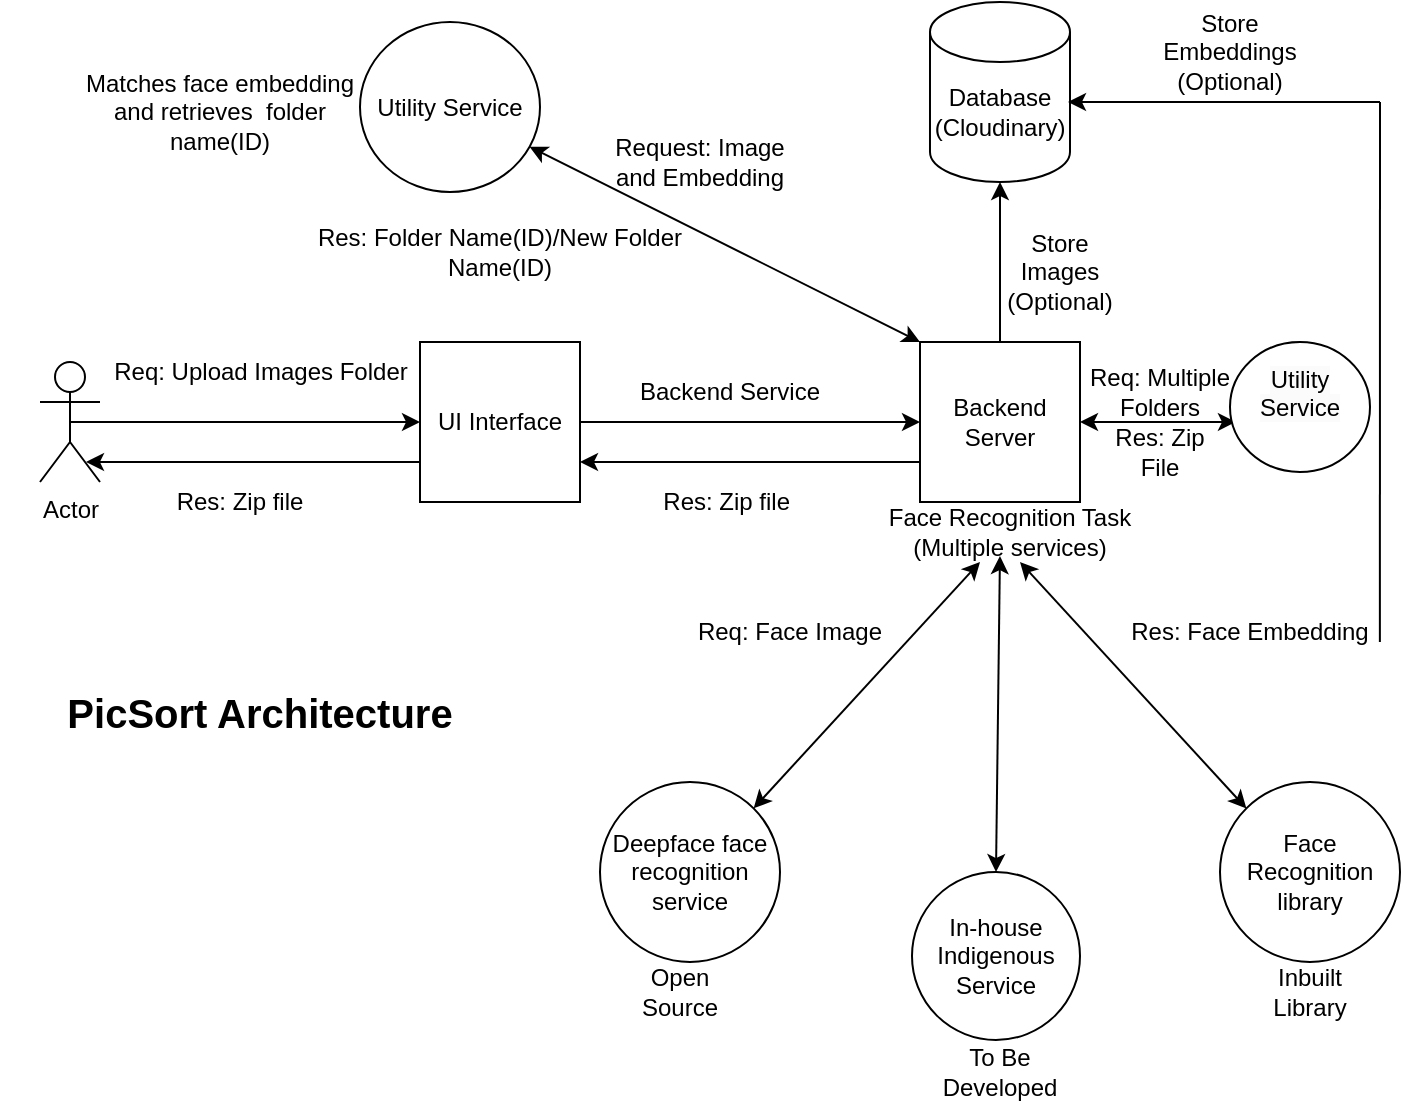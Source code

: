 <mxfile version="26.1.1">
  <diagram name="Page-1" id="evCNygtqrq1rDyB1nxnP">
    <mxGraphModel dx="882" dy="510" grid="1" gridSize="10" guides="1" tooltips="1" connect="1" arrows="1" fold="1" page="1" pageScale="1" pageWidth="850" pageHeight="1100" math="0" shadow="0">
      <root>
        <mxCell id="0" />
        <mxCell id="1" parent="0" />
        <mxCell id="Bs0pS7myrXdgCBwL285e-2" value="Actor" style="shape=umlActor;verticalLabelPosition=bottom;verticalAlign=top;outlineConnect=0;html=1;" vertex="1" parent="1">
          <mxGeometry x="160" y="210" width="30" height="60" as="geometry" />
        </mxCell>
        <mxCell id="Bs0pS7myrXdgCBwL285e-3" value="" style="endArrow=classic;html=1;rounded=0;entryX=0;entryY=0.5;entryDx=0;entryDy=0;exitX=0.5;exitY=0.5;exitDx=0;exitDy=0;exitPerimeter=0;" edge="1" parent="1" source="Bs0pS7myrXdgCBwL285e-2" target="Bs0pS7myrXdgCBwL285e-4">
          <mxGeometry width="50" height="50" relative="1" as="geometry">
            <mxPoint x="200" y="239.5" as="sourcePoint" />
            <mxPoint x="340" y="239.5" as="targetPoint" />
          </mxGeometry>
        </mxCell>
        <mxCell id="Bs0pS7myrXdgCBwL285e-4" value="" style="whiteSpace=wrap;html=1;aspect=fixed;" vertex="1" parent="1">
          <mxGeometry x="350" y="200" width="80" height="80" as="geometry" />
        </mxCell>
        <mxCell id="Bs0pS7myrXdgCBwL285e-6" value="UI Interface" style="text;strokeColor=none;align=center;fillColor=none;html=1;verticalAlign=middle;whiteSpace=wrap;rounded=0;" vertex="1" parent="1">
          <mxGeometry x="355" y="225" width="70" height="30" as="geometry" />
        </mxCell>
        <mxCell id="Bs0pS7myrXdgCBwL285e-7" value="PicSort Architecture" style="text;strokeColor=none;align=center;fillColor=none;html=1;verticalAlign=middle;whiteSpace=wrap;rounded=0;fontStyle=1;fontSize=20;" vertex="1" parent="1">
          <mxGeometry x="140" y="370" width="260" height="30" as="geometry" />
        </mxCell>
        <mxCell id="Bs0pS7myrXdgCBwL285e-9" value="Req: Upload Images Folder" style="text;html=1;align=center;verticalAlign=middle;resizable=0;points=[];autosize=1;strokeColor=none;fillColor=none;" vertex="1" parent="1">
          <mxGeometry x="185" y="200" width="170" height="30" as="geometry" />
        </mxCell>
        <mxCell id="Bs0pS7myrXdgCBwL285e-11" value="" style="endArrow=classic;html=1;rounded=0;entryX=0;entryY=0.5;entryDx=0;entryDy=0;exitX=1;exitY=0.5;exitDx=0;exitDy=0;" edge="1" parent="1" source="Bs0pS7myrXdgCBwL285e-4" target="Bs0pS7myrXdgCBwL285e-20">
          <mxGeometry width="50" height="50" relative="1" as="geometry">
            <mxPoint x="440" y="239.5" as="sourcePoint" />
            <mxPoint x="580" y="240" as="targetPoint" />
          </mxGeometry>
        </mxCell>
        <mxCell id="Bs0pS7myrXdgCBwL285e-12" value="Backend Service" style="text;strokeColor=none;align=center;fillColor=none;html=1;verticalAlign=middle;whiteSpace=wrap;rounded=0;" vertex="1" parent="1">
          <mxGeometry x="450" y="210" width="110" height="30" as="geometry" />
        </mxCell>
        <mxCell id="Bs0pS7myrXdgCBwL285e-13" value="" style="shape=cylinder3;whiteSpace=wrap;html=1;boundedLbl=1;backgroundOutline=1;size=15;" vertex="1" parent="1">
          <mxGeometry x="605" y="30" width="70" height="90" as="geometry" />
        </mxCell>
        <mxCell id="Bs0pS7myrXdgCBwL285e-15" value="Database (Cloudinary)" style="text;strokeColor=none;align=center;fillColor=none;html=1;verticalAlign=middle;whiteSpace=wrap;rounded=0;" vertex="1" parent="1">
          <mxGeometry x="610" y="70" width="60" height="30" as="geometry" />
        </mxCell>
        <mxCell id="Bs0pS7myrXdgCBwL285e-16" value="" style="whiteSpace=wrap;html=1;aspect=fixed;" vertex="1" parent="1">
          <mxGeometry x="600" y="200" width="80" height="80" as="geometry" />
        </mxCell>
        <mxCell id="Bs0pS7myrXdgCBwL285e-18" value="" style="endArrow=classic;html=1;rounded=0;entryX=0.5;entryY=1;entryDx=0;entryDy=0;entryPerimeter=0;exitX=0.5;exitY=0;exitDx=0;exitDy=0;exitPerimeter=0;" edge="1" parent="1" source="Bs0pS7myrXdgCBwL285e-16" target="Bs0pS7myrXdgCBwL285e-13">
          <mxGeometry width="50" height="50" relative="1" as="geometry">
            <mxPoint x="639.5" y="190" as="sourcePoint" />
            <mxPoint x="640" y="130" as="targetPoint" />
          </mxGeometry>
        </mxCell>
        <mxCell id="Bs0pS7myrXdgCBwL285e-19" value="Store Images (Optional)" style="text;strokeColor=none;align=center;fillColor=none;html=1;verticalAlign=middle;whiteSpace=wrap;rounded=0;" vertex="1" parent="1">
          <mxGeometry x="640" y="150" width="60" height="30" as="geometry" />
        </mxCell>
        <mxCell id="Bs0pS7myrXdgCBwL285e-20" value="Backend Server" style="text;strokeColor=none;align=center;fillColor=none;html=1;verticalAlign=middle;whiteSpace=wrap;rounded=0;" vertex="1" parent="1">
          <mxGeometry x="600" y="225" width="80" height="30" as="geometry" />
        </mxCell>
        <mxCell id="Bs0pS7myrXdgCBwL285e-21" value="" style="endArrow=classic;html=1;rounded=0;exitX=0;exitY=0.75;exitDx=0;exitDy=0;" edge="1" parent="1" source="Bs0pS7myrXdgCBwL285e-4">
          <mxGeometry width="50" height="50" relative="1" as="geometry">
            <mxPoint x="333" y="260" as="sourcePoint" />
            <mxPoint x="183" y="260" as="targetPoint" />
          </mxGeometry>
        </mxCell>
        <mxCell id="Bs0pS7myrXdgCBwL285e-22" value="Res: Zip file" style="text;strokeColor=none;align=center;fillColor=none;html=1;verticalAlign=middle;whiteSpace=wrap;rounded=0;" vertex="1" parent="1">
          <mxGeometry x="200" y="265" width="120" height="30" as="geometry" />
        </mxCell>
        <mxCell id="Bs0pS7myrXdgCBwL285e-23" value="Res: Zip file&amp;nbsp;" style="text;strokeColor=none;align=center;fillColor=none;html=1;verticalAlign=middle;whiteSpace=wrap;rounded=0;" vertex="1" parent="1">
          <mxGeometry x="445" y="265" width="120" height="30" as="geometry" />
        </mxCell>
        <mxCell id="Bs0pS7myrXdgCBwL285e-24" value="" style="endArrow=classic;html=1;rounded=0;exitX=0;exitY=0.75;exitDx=0;exitDy=0;entryX=1;entryY=0.75;entryDx=0;entryDy=0;" edge="1" parent="1" source="Bs0pS7myrXdgCBwL285e-16" target="Bs0pS7myrXdgCBwL285e-4">
          <mxGeometry width="50" height="50" relative="1" as="geometry">
            <mxPoint x="580" y="260" as="sourcePoint" />
            <mxPoint x="440" y="260" as="targetPoint" />
          </mxGeometry>
        </mxCell>
        <mxCell id="Bs0pS7myrXdgCBwL285e-28" value="Deepface face recognition service" style="ellipse;whiteSpace=wrap;html=1;aspect=fixed;" vertex="1" parent="1">
          <mxGeometry x="440" y="420" width="90" height="90" as="geometry" />
        </mxCell>
        <mxCell id="Bs0pS7myrXdgCBwL285e-29" value="In-house Indigenous Service" style="ellipse;whiteSpace=wrap;html=1;aspect=fixed;" vertex="1" parent="1">
          <mxGeometry x="596" y="465" width="84" height="84" as="geometry" />
        </mxCell>
        <mxCell id="Bs0pS7myrXdgCBwL285e-30" value="Face Recognition library" style="ellipse;whiteSpace=wrap;html=1;aspect=fixed;" vertex="1" parent="1">
          <mxGeometry x="750" y="420" width="90" height="90" as="geometry" />
        </mxCell>
        <mxCell id="Bs0pS7myrXdgCBwL285e-31" value="Face Recognition Task (Multiple services)" style="text;strokeColor=none;align=center;fillColor=none;html=1;verticalAlign=middle;whiteSpace=wrap;rounded=0;" vertex="1" parent="1">
          <mxGeometry x="580" y="280" width="130" height="30" as="geometry" />
        </mxCell>
        <mxCell id="Bs0pS7myrXdgCBwL285e-33" value="To Be Developed" style="text;strokeColor=none;align=center;fillColor=none;html=1;verticalAlign=middle;whiteSpace=wrap;rounded=0;" vertex="1" parent="1">
          <mxGeometry x="610" y="550" width="60" height="30" as="geometry" />
        </mxCell>
        <mxCell id="Bs0pS7myrXdgCBwL285e-34" value="Open Source" style="text;strokeColor=none;align=center;fillColor=none;html=1;verticalAlign=middle;whiteSpace=wrap;rounded=0;" vertex="1" parent="1">
          <mxGeometry x="450" y="510" width="60" height="30" as="geometry" />
        </mxCell>
        <mxCell id="Bs0pS7myrXdgCBwL285e-35" value="Inbuilt Library" style="text;strokeColor=none;align=center;fillColor=none;html=1;verticalAlign=middle;whiteSpace=wrap;rounded=0;" vertex="1" parent="1">
          <mxGeometry x="765" y="510" width="60" height="30" as="geometry" />
        </mxCell>
        <mxCell id="Bs0pS7myrXdgCBwL285e-41" value="" style="endArrow=classic;startArrow=classic;html=1;rounded=0;exitX=1;exitY=0;exitDx=0;exitDy=0;" edge="1" parent="1" source="Bs0pS7myrXdgCBwL285e-28">
          <mxGeometry width="50" height="50" relative="1" as="geometry">
            <mxPoint x="580" y="380" as="sourcePoint" />
            <mxPoint x="630" y="310" as="targetPoint" />
          </mxGeometry>
        </mxCell>
        <mxCell id="Bs0pS7myrXdgCBwL285e-42" value="" style="endArrow=classic;startArrow=classic;html=1;rounded=0;entryX=0;entryY=0;entryDx=0;entryDy=0;" edge="1" parent="1" target="Bs0pS7myrXdgCBwL285e-30">
          <mxGeometry width="50" height="50" relative="1" as="geometry">
            <mxPoint x="650" y="310" as="sourcePoint" />
            <mxPoint x="768" y="420" as="targetPoint" />
          </mxGeometry>
        </mxCell>
        <mxCell id="Bs0pS7myrXdgCBwL285e-43" value="" style="endArrow=classic;startArrow=classic;html=1;rounded=0;exitX=0.5;exitY=0;exitDx=0;exitDy=0;entryX=0.446;entryY=0.901;entryDx=0;entryDy=0;entryPerimeter=0;" edge="1" parent="1">
          <mxGeometry width="50" height="50" relative="1" as="geometry">
            <mxPoint x="638" y="465" as="sourcePoint" />
            <mxPoint x="639.98" y="307.03" as="targetPoint" />
          </mxGeometry>
        </mxCell>
        <mxCell id="Bs0pS7myrXdgCBwL285e-44" value="Req: Face Image" style="text;strokeColor=none;align=center;fillColor=none;html=1;verticalAlign=middle;whiteSpace=wrap;rounded=0;" vertex="1" parent="1">
          <mxGeometry x="450" y="330" width="170" height="30" as="geometry" />
        </mxCell>
        <mxCell id="Bs0pS7myrXdgCBwL285e-45" value="Res: Face Embedding" style="text;strokeColor=none;align=center;fillColor=none;html=1;verticalAlign=middle;whiteSpace=wrap;rounded=0;" vertex="1" parent="1">
          <mxGeometry x="680" y="330" width="170" height="30" as="geometry" />
        </mxCell>
        <mxCell id="Bs0pS7myrXdgCBwL285e-49" value="" style="endArrow=none;html=1;rounded=0;exitX=0.882;exitY=0.667;exitDx=0;exitDy=0;exitPerimeter=0;" edge="1" parent="1" source="Bs0pS7myrXdgCBwL285e-45">
          <mxGeometry width="50" height="50" relative="1" as="geometry">
            <mxPoint x="830" y="337.5" as="sourcePoint" />
            <mxPoint x="830" y="80" as="targetPoint" />
          </mxGeometry>
        </mxCell>
        <mxCell id="Bs0pS7myrXdgCBwL285e-50" value="" style="endArrow=classic;html=1;rounded=0;entryX=1;entryY=0.333;entryDx=0;entryDy=0;entryPerimeter=0;" edge="1" parent="1">
          <mxGeometry width="50" height="50" relative="1" as="geometry">
            <mxPoint x="830" y="80" as="sourcePoint" />
            <mxPoint x="674" y="79.99" as="targetPoint" />
          </mxGeometry>
        </mxCell>
        <mxCell id="Bs0pS7myrXdgCBwL285e-53" value="Store Embeddings (Optional)" style="text;strokeColor=none;align=center;fillColor=none;html=1;verticalAlign=middle;whiteSpace=wrap;rounded=0;" vertex="1" parent="1">
          <mxGeometry x="720" y="40" width="70" height="30" as="geometry" />
        </mxCell>
        <mxCell id="Bs0pS7myrXdgCBwL285e-54" value="Utility Service" style="ellipse;whiteSpace=wrap;html=1;" vertex="1" parent="1">
          <mxGeometry x="320" y="40" width="90" height="85" as="geometry" />
        </mxCell>
        <mxCell id="Bs0pS7myrXdgCBwL285e-55" value="" style="endArrow=classic;startArrow=classic;html=1;rounded=0;entryX=0;entryY=0;entryDx=0;entryDy=0;" edge="1" parent="1" source="Bs0pS7myrXdgCBwL285e-54" target="Bs0pS7myrXdgCBwL285e-16">
          <mxGeometry width="50" height="50" relative="1" as="geometry">
            <mxPoint x="540" y="180" as="sourcePoint" />
            <mxPoint x="590" y="130" as="targetPoint" />
          </mxGeometry>
        </mxCell>
        <mxCell id="Bs0pS7myrXdgCBwL285e-56" value="Request: Image and Embedding" style="text;strokeColor=none;align=center;fillColor=none;html=1;verticalAlign=middle;whiteSpace=wrap;rounded=0;rotation=0;" vertex="1" parent="1">
          <mxGeometry x="440" y="95" width="100" height="30" as="geometry" />
        </mxCell>
        <mxCell id="Bs0pS7myrXdgCBwL285e-57" value="Res: Folder Name(ID)/New Folder Name(ID)" style="text;strokeColor=none;align=center;fillColor=none;html=1;verticalAlign=middle;whiteSpace=wrap;rounded=0;" vertex="1" parent="1">
          <mxGeometry x="290" y="140" width="200" height="30" as="geometry" />
        </mxCell>
        <mxCell id="Bs0pS7myrXdgCBwL285e-59" value="Matches face embedding and retrieves&amp;nbsp; folder name(ID)" style="text;strokeColor=none;align=center;fillColor=none;html=1;verticalAlign=middle;whiteSpace=wrap;rounded=0;" vertex="1" parent="1">
          <mxGeometry x="180" y="70" width="140" height="30" as="geometry" />
        </mxCell>
        <mxCell id="Bs0pS7myrXdgCBwL285e-60" value="" style="endArrow=classic;startArrow=classic;html=1;rounded=0;entryX=0.071;entryY=0.615;entryDx=0;entryDy=0;entryPerimeter=0;" edge="1" parent="1">
          <mxGeometry width="50" height="50" relative="1" as="geometry">
            <mxPoint x="680" y="240" as="sourcePoint" />
            <mxPoint x="757.97" y="239.975" as="targetPoint" />
          </mxGeometry>
        </mxCell>
        <mxCell id="Bs0pS7myrXdgCBwL285e-61" value="&#xa;&lt;span style=&quot;color: rgb(0, 0, 0); font-family: Helvetica; font-size: 12px; font-style: normal; font-variant-ligatures: normal; font-variant-caps: normal; font-weight: 400; letter-spacing: normal; orphans: 2; text-align: center; text-indent: 0px; text-transform: none; widows: 2; word-spacing: 0px; -webkit-text-stroke-width: 0px; white-space: normal; background-color: rgb(251, 251, 251); text-decoration-thickness: initial; text-decoration-style: initial; text-decoration-color: initial; display: inline !important; float: none;&quot;&gt;Utility Service&lt;/span&gt;&#xa;&#xa;" style="ellipse;whiteSpace=wrap;html=1;" vertex="1" parent="1">
          <mxGeometry x="755" y="200" width="70" height="65" as="geometry" />
        </mxCell>
        <mxCell id="Bs0pS7myrXdgCBwL285e-62" value="Req: Multiple Folders" style="text;strokeColor=none;align=center;fillColor=none;html=1;verticalAlign=middle;whiteSpace=wrap;rounded=0;" vertex="1" parent="1">
          <mxGeometry x="680" y="210" width="80" height="30" as="geometry" />
        </mxCell>
        <mxCell id="Bs0pS7myrXdgCBwL285e-67" value="Res: Zip File" style="text;strokeColor=none;align=center;fillColor=none;html=1;verticalAlign=middle;whiteSpace=wrap;rounded=0;" vertex="1" parent="1">
          <mxGeometry x="690" y="240" width="60" height="30" as="geometry" />
        </mxCell>
      </root>
    </mxGraphModel>
  </diagram>
</mxfile>
